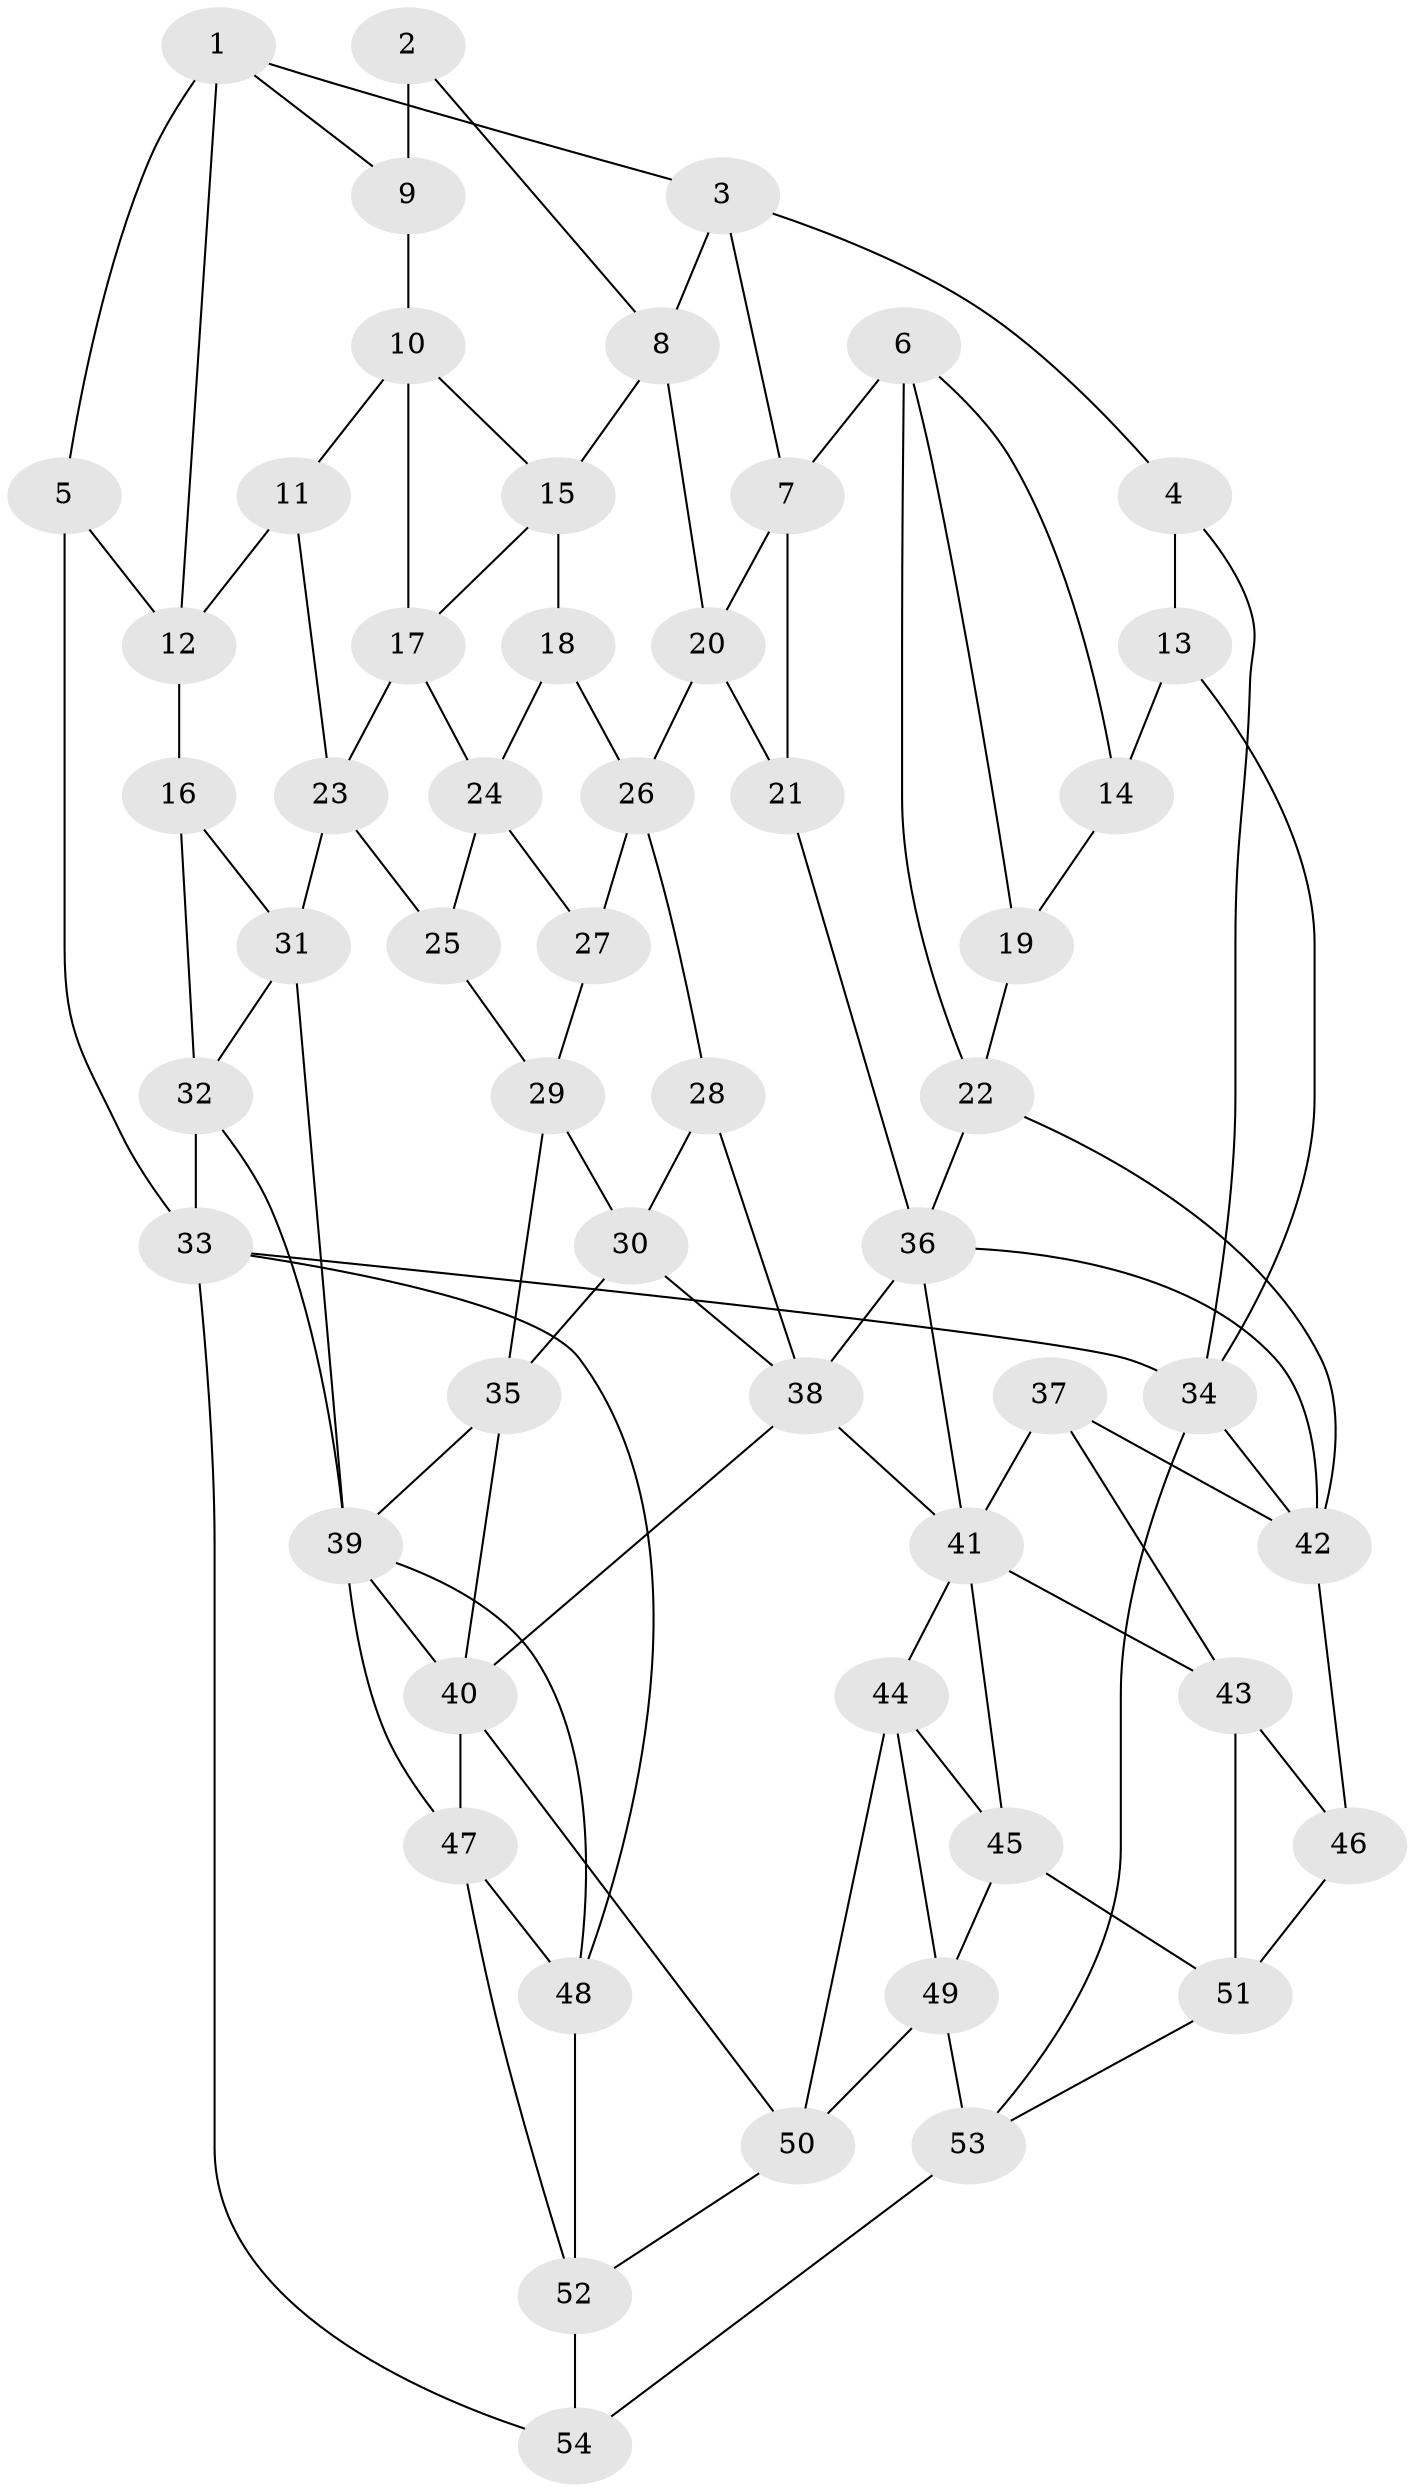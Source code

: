// original degree distribution, {3: 0.018518518518518517, 4: 0.23148148148148148, 5: 0.5370370370370371, 6: 0.21296296296296297}
// Generated by graph-tools (version 1.1) at 2025/27/03/09/25 03:27:07]
// undirected, 54 vertices, 104 edges
graph export_dot {
graph [start="1"]
  node [color=gray90,style=filled];
  1;
  2;
  3;
  4;
  5;
  6;
  7;
  8;
  9;
  10;
  11;
  12;
  13;
  14;
  15;
  16;
  17;
  18;
  19;
  20;
  21;
  22;
  23;
  24;
  25;
  26;
  27;
  28;
  29;
  30;
  31;
  32;
  33;
  34;
  35;
  36;
  37;
  38;
  39;
  40;
  41;
  42;
  43;
  44;
  45;
  46;
  47;
  48;
  49;
  50;
  51;
  52;
  53;
  54;
  1 -- 3 [weight=1.0];
  1 -- 5 [weight=1.0];
  1 -- 9 [weight=1.0];
  1 -- 12 [weight=1.0];
  2 -- 8 [weight=1.0];
  2 -- 9 [weight=2.0];
  3 -- 4 [weight=1.0];
  3 -- 7 [weight=1.0];
  3 -- 8 [weight=1.0];
  4 -- 13 [weight=1.0];
  4 -- 34 [weight=1.0];
  5 -- 12 [weight=1.0];
  5 -- 33 [weight=1.0];
  6 -- 7 [weight=1.0];
  6 -- 14 [weight=1.0];
  6 -- 19 [weight=1.0];
  6 -- 22 [weight=1.0];
  7 -- 20 [weight=1.0];
  7 -- 21 [weight=1.0];
  8 -- 15 [weight=1.0];
  8 -- 20 [weight=1.0];
  9 -- 10 [weight=1.0];
  10 -- 11 [weight=1.0];
  10 -- 15 [weight=1.0];
  10 -- 17 [weight=1.0];
  11 -- 12 [weight=1.0];
  11 -- 23 [weight=1.0];
  12 -- 16 [weight=1.0];
  13 -- 14 [weight=2.0];
  13 -- 34 [weight=1.0];
  14 -- 19 [weight=1.0];
  15 -- 17 [weight=1.0];
  15 -- 18 [weight=1.0];
  16 -- 31 [weight=1.0];
  16 -- 32 [weight=1.0];
  17 -- 23 [weight=1.0];
  17 -- 24 [weight=1.0];
  18 -- 24 [weight=1.0];
  18 -- 26 [weight=1.0];
  19 -- 22 [weight=1.0];
  20 -- 21 [weight=1.0];
  20 -- 26 [weight=1.0];
  21 -- 36 [weight=1.0];
  22 -- 36 [weight=1.0];
  22 -- 42 [weight=1.0];
  23 -- 25 [weight=1.0];
  23 -- 31 [weight=1.0];
  24 -- 25 [weight=1.0];
  24 -- 27 [weight=1.0];
  25 -- 29 [weight=1.0];
  26 -- 27 [weight=1.0];
  26 -- 28 [weight=1.0];
  27 -- 29 [weight=1.0];
  28 -- 30 [weight=1.0];
  28 -- 38 [weight=1.0];
  29 -- 30 [weight=1.0];
  29 -- 35 [weight=1.0];
  30 -- 35 [weight=1.0];
  30 -- 38 [weight=1.0];
  31 -- 32 [weight=1.0];
  31 -- 39 [weight=1.0];
  32 -- 33 [weight=1.0];
  32 -- 39 [weight=1.0];
  33 -- 34 [weight=2.0];
  33 -- 48 [weight=1.0];
  33 -- 54 [weight=1.0];
  34 -- 42 [weight=1.0];
  34 -- 53 [weight=1.0];
  35 -- 39 [weight=1.0];
  35 -- 40 [weight=1.0];
  36 -- 38 [weight=2.0];
  36 -- 41 [weight=1.0];
  36 -- 42 [weight=1.0];
  37 -- 41 [weight=1.0];
  37 -- 42 [weight=2.0];
  37 -- 43 [weight=1.0];
  38 -- 40 [weight=1.0];
  38 -- 41 [weight=1.0];
  39 -- 40 [weight=1.0];
  39 -- 47 [weight=1.0];
  39 -- 48 [weight=1.0];
  40 -- 47 [weight=1.0];
  40 -- 50 [weight=1.0];
  41 -- 43 [weight=1.0];
  41 -- 44 [weight=1.0];
  41 -- 45 [weight=1.0];
  42 -- 46 [weight=1.0];
  43 -- 46 [weight=1.0];
  43 -- 51 [weight=1.0];
  44 -- 45 [weight=1.0];
  44 -- 49 [weight=1.0];
  44 -- 50 [weight=1.0];
  45 -- 49 [weight=1.0];
  45 -- 51 [weight=1.0];
  46 -- 51 [weight=1.0];
  47 -- 48 [weight=1.0];
  47 -- 52 [weight=1.0];
  48 -- 52 [weight=1.0];
  49 -- 50 [weight=1.0];
  49 -- 53 [weight=1.0];
  50 -- 52 [weight=1.0];
  51 -- 53 [weight=1.0];
  52 -- 54 [weight=1.0];
  53 -- 54 [weight=1.0];
}
